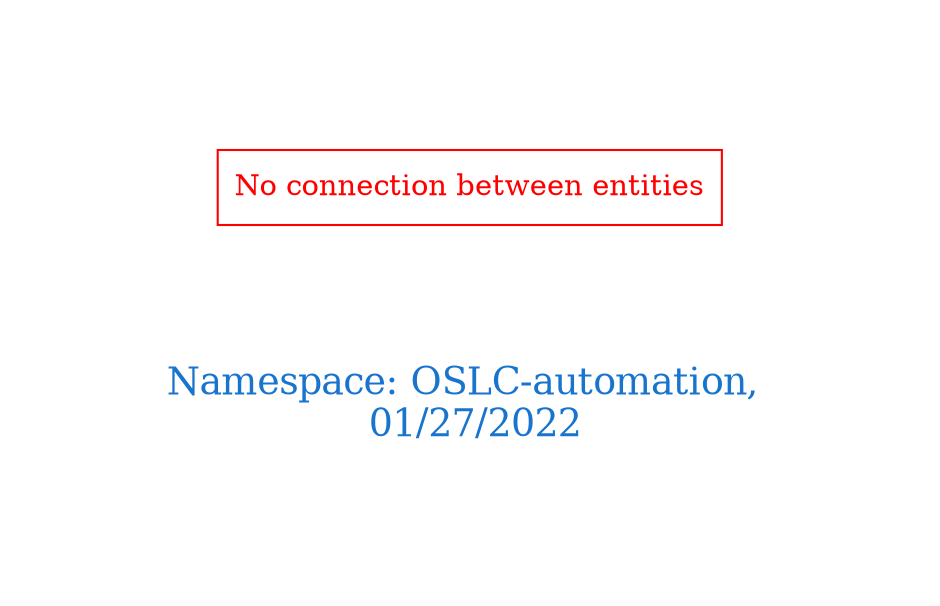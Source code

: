 digraph OGIT_ontology {
 graph [ rankdir= LR,pad=1 
fontsize = 18,
fontcolor= dodgerblue3,label = "\n\n\nNamespace: OSLC-automation, \n 01/27/2022"];
node[shape=polygon];
edge [  color="gray81"];

"No connection between entities" [fontcolor = "red",color="red", shape="polygon"]
}
